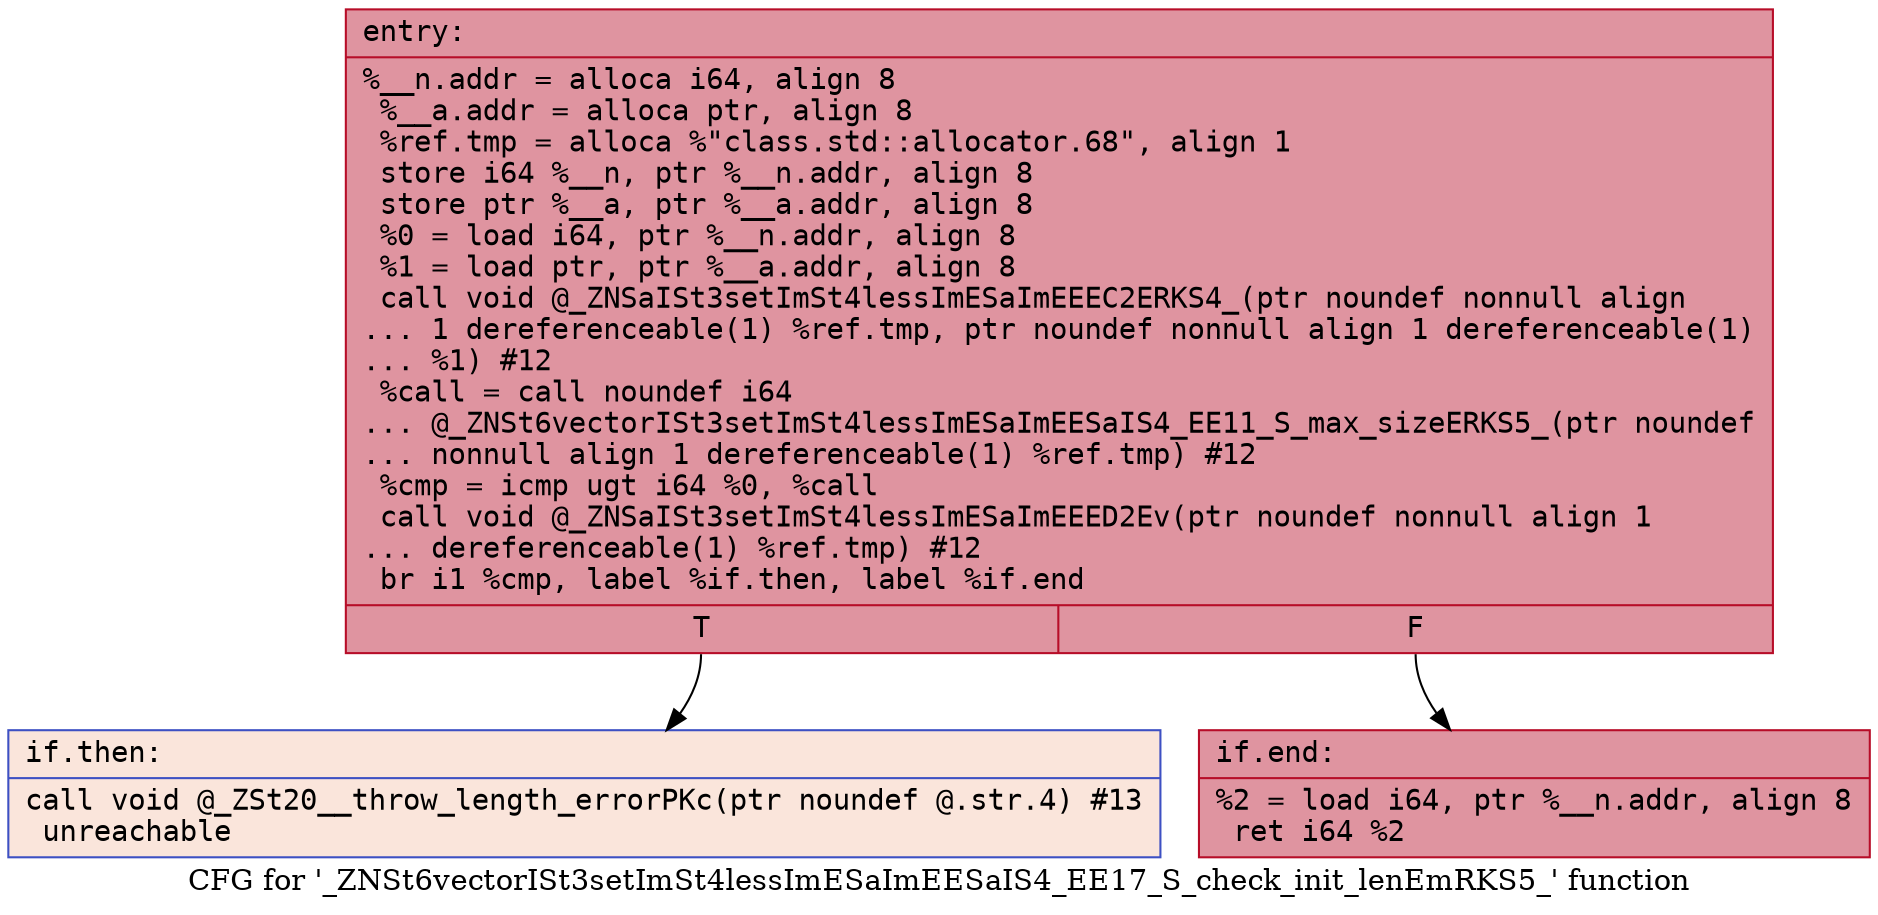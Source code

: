 digraph "CFG for '_ZNSt6vectorISt3setImSt4lessImESaImEESaIS4_EE17_S_check_init_lenEmRKS5_' function" {
	label="CFG for '_ZNSt6vectorISt3setImSt4lessImESaImEESaIS4_EE17_S_check_init_lenEmRKS5_' function";

	Node0x560dca0ef3a0 [shape=record,color="#b70d28ff", style=filled, fillcolor="#b70d2870" fontname="Courier",label="{entry:\l|  %__n.addr = alloca i64, align 8\l  %__a.addr = alloca ptr, align 8\l  %ref.tmp = alloca %\"class.std::allocator.68\", align 1\l  store i64 %__n, ptr %__n.addr, align 8\l  store ptr %__a, ptr %__a.addr, align 8\l  %0 = load i64, ptr %__n.addr, align 8\l  %1 = load ptr, ptr %__a.addr, align 8\l  call void @_ZNSaISt3setImSt4lessImESaImEEEC2ERKS4_(ptr noundef nonnull align\l... 1 dereferenceable(1) %ref.tmp, ptr noundef nonnull align 1 dereferenceable(1)\l... %1) #12\l  %call = call noundef i64\l... @_ZNSt6vectorISt3setImSt4lessImESaImEESaIS4_EE11_S_max_sizeERKS5_(ptr noundef\l... nonnull align 1 dereferenceable(1) %ref.tmp) #12\l  %cmp = icmp ugt i64 %0, %call\l  call void @_ZNSaISt3setImSt4lessImESaImEEED2Ev(ptr noundef nonnull align 1\l... dereferenceable(1) %ref.tmp) #12\l  br i1 %cmp, label %if.then, label %if.end\l|{<s0>T|<s1>F}}"];
	Node0x560dca0ef3a0:s0 -> Node0x560dca0f00b0[tooltip="entry -> if.then\nProbability 0.00%" ];
	Node0x560dca0ef3a0:s1 -> Node0x560dca0f0160[tooltip="entry -> if.end\nProbability 100.00%" ];
	Node0x560dca0f00b0 [shape=record,color="#3d50c3ff", style=filled, fillcolor="#f4c5ad70" fontname="Courier",label="{if.then:\l|  call void @_ZSt20__throw_length_errorPKc(ptr noundef @.str.4) #13\l  unreachable\l}"];
	Node0x560dca0f0160 [shape=record,color="#b70d28ff", style=filled, fillcolor="#b70d2870" fontname="Courier",label="{if.end:\l|  %2 = load i64, ptr %__n.addr, align 8\l  ret i64 %2\l}"];
}
